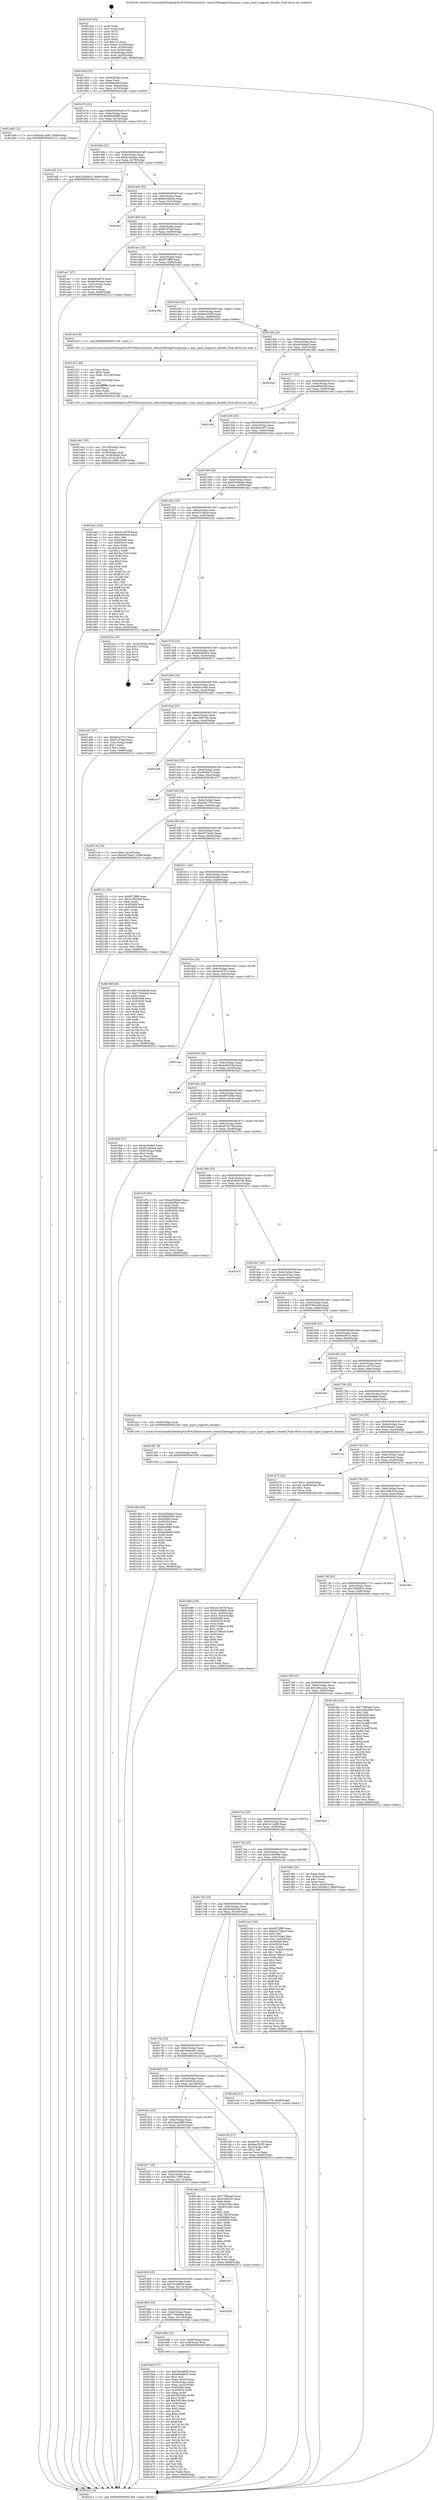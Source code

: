 digraph "0x401430" {
  label = "0x401430 (/mnt/c/Users/mathe/Desktop/tcc/POCII/binaries/extr_radare2libreggrlccmpcmpc.c_mpc_input_suppress_disable_Final-ollvm.out::main(0))"
  labelloc = "t"
  node[shape=record]

  Entry [label="",width=0.3,height=0.3,shape=circle,fillcolor=black,style=filled]
  "0x40145d" [label="{
     0x40145d [23]\l
     | [instrs]\l
     &nbsp;&nbsp;0x40145d \<+3\>: mov -0x68(%rbp),%eax\l
     &nbsp;&nbsp;0x401460 \<+2\>: mov %eax,%ecx\l
     &nbsp;&nbsp;0x401462 \<+6\>: sub $0x80bafa83,%ecx\l
     &nbsp;&nbsp;0x401468 \<+3\>: mov %eax,-0x6c(%rbp)\l
     &nbsp;&nbsp;0x40146b \<+3\>: mov %ecx,-0x70(%rbp)\l
     &nbsp;&nbsp;0x40146e \<+6\>: je 0000000000401a85 \<main+0x655\>\l
  }"]
  "0x401a85" [label="{
     0x401a85 [12]\l
     | [instrs]\l
     &nbsp;&nbsp;0x401a85 \<+7\>: movl $0xbdb1a0f0,-0x68(%rbp)\l
     &nbsp;&nbsp;0x401a8c \<+5\>: jmp 0000000000402312 \<main+0xee2\>\l
  }"]
  "0x401474" [label="{
     0x401474 [22]\l
     | [instrs]\l
     &nbsp;&nbsp;0x401474 \<+5\>: jmp 0000000000401479 \<main+0x49\>\l
     &nbsp;&nbsp;0x401479 \<+3\>: mov -0x6c(%rbp),%eax\l
     &nbsp;&nbsp;0x40147c \<+5\>: sub $0x80c508fd,%eax\l
     &nbsp;&nbsp;0x401481 \<+3\>: mov %eax,-0x74(%rbp)\l
     &nbsp;&nbsp;0x401484 \<+6\>: je 0000000000401bf2 \<main+0x7c2\>\l
  }"]
  Exit [label="",width=0.3,height=0.3,shape=circle,fillcolor=black,style=filled,peripheries=2]
  "0x401bf2" [label="{
     0x401bf2 [12]\l
     | [instrs]\l
     &nbsp;&nbsp;0x401bf2 \<+7\>: movl $0x1285d9c2,-0x68(%rbp)\l
     &nbsp;&nbsp;0x401bf9 \<+5\>: jmp 0000000000402312 \<main+0xee2\>\l
  }"]
  "0x40148a" [label="{
     0x40148a [22]\l
     | [instrs]\l
     &nbsp;&nbsp;0x40148a \<+5\>: jmp 000000000040148f \<main+0x5f\>\l
     &nbsp;&nbsp;0x40148f \<+3\>: mov -0x6c(%rbp),%eax\l
     &nbsp;&nbsp;0x401492 \<+5\>: sub $0x8219e5aa,%eax\l
     &nbsp;&nbsp;0x401497 \<+3\>: mov %eax,-0x78(%rbp)\l
     &nbsp;&nbsp;0x40149a \<+6\>: je 00000000004018c0 \<main+0x490\>\l
  }"]
  "0x401de0" [label="{
     0x401de0 [93]\l
     | [instrs]\l
     &nbsp;&nbsp;0x401de0 \<+5\>: mov $0xa45bfea0,%eax\l
     &nbsp;&nbsp;0x401de5 \<+5\>: mov $0x36bfcd63,%ecx\l
     &nbsp;&nbsp;0x401dea \<+7\>: mov 0x405068,%edx\l
     &nbsp;&nbsp;0x401df1 \<+7\>: mov 0x405054,%esi\l
     &nbsp;&nbsp;0x401df8 \<+3\>: mov %edx,%r8d\l
     &nbsp;&nbsp;0x401dfb \<+7\>: add $0xbfc4fe6f,%r8d\l
     &nbsp;&nbsp;0x401e02 \<+4\>: sub $0x1,%r8d\l
     &nbsp;&nbsp;0x401e06 \<+7\>: sub $0xbfc4fe6f,%r8d\l
     &nbsp;&nbsp;0x401e0d \<+4\>: imul %r8d,%edx\l
     &nbsp;&nbsp;0x401e11 \<+3\>: and $0x1,%edx\l
     &nbsp;&nbsp;0x401e14 \<+3\>: cmp $0x0,%edx\l
     &nbsp;&nbsp;0x401e17 \<+4\>: sete %r9b\l
     &nbsp;&nbsp;0x401e1b \<+3\>: cmp $0xa,%esi\l
     &nbsp;&nbsp;0x401e1e \<+4\>: setl %r10b\l
     &nbsp;&nbsp;0x401e22 \<+3\>: mov %r9b,%r11b\l
     &nbsp;&nbsp;0x401e25 \<+3\>: and %r10b,%r11b\l
     &nbsp;&nbsp;0x401e28 \<+3\>: xor %r10b,%r9b\l
     &nbsp;&nbsp;0x401e2b \<+3\>: or %r9b,%r11b\l
     &nbsp;&nbsp;0x401e2e \<+4\>: test $0x1,%r11b\l
     &nbsp;&nbsp;0x401e32 \<+3\>: cmovne %ecx,%eax\l
     &nbsp;&nbsp;0x401e35 \<+3\>: mov %eax,-0x68(%rbp)\l
     &nbsp;&nbsp;0x401e38 \<+5\>: jmp 0000000000402312 \<main+0xee2\>\l
  }"]
  "0x4018c0" [label="{
     0x4018c0\l
  }", style=dashed]
  "0x4014a0" [label="{
     0x4014a0 [22]\l
     | [instrs]\l
     &nbsp;&nbsp;0x4014a0 \<+5\>: jmp 00000000004014a5 \<main+0x75\>\l
     &nbsp;&nbsp;0x4014a5 \<+3\>: mov -0x6c(%rbp),%eax\l
     &nbsp;&nbsp;0x4014a8 \<+5\>: sub $0x84348e2b,%eax\l
     &nbsp;&nbsp;0x4014ad \<+3\>: mov %eax,-0x7c(%rbp)\l
     &nbsp;&nbsp;0x4014b0 \<+6\>: je 0000000000401fe1 \<main+0xbb1\>\l
  }"]
  "0x401dd7" [label="{
     0x401dd7 [9]\l
     | [instrs]\l
     &nbsp;&nbsp;0x401dd7 \<+4\>: mov -0x50(%rbp),%rdi\l
     &nbsp;&nbsp;0x401ddb \<+5\>: call 0000000000401030 \<free@plt\>\l
     | [calls]\l
     &nbsp;&nbsp;0x401030 \{1\} (unknown)\l
  }"]
  "0x401fe1" [label="{
     0x401fe1\l
  }", style=dashed]
  "0x4014b6" [label="{
     0x4014b6 [22]\l
     | [instrs]\l
     &nbsp;&nbsp;0x4014b6 \<+5\>: jmp 00000000004014bb \<main+0x8b\>\l
     &nbsp;&nbsp;0x4014bb \<+3\>: mov -0x6c(%rbp),%eax\l
     &nbsp;&nbsp;0x4014be \<+5\>: sub $0x87cf74af,%eax\l
     &nbsp;&nbsp;0x4014c3 \<+3\>: mov %eax,-0x80(%rbp)\l
     &nbsp;&nbsp;0x4014c6 \<+6\>: je 0000000000401ac7 \<main+0x697\>\l
  }"]
  "0x401d41" [label="{
     0x401d41 [33]\l
     | [instrs]\l
     &nbsp;&nbsp;0x401d41 \<+6\>: mov -0x124(%rbp),%ecx\l
     &nbsp;&nbsp;0x401d47 \<+3\>: imul %eax,%ecx\l
     &nbsp;&nbsp;0x401d4a \<+4\>: mov -0x50(%rbp),%rdi\l
     &nbsp;&nbsp;0x401d4e \<+4\>: movslq -0x54(%rbp),%r8\l
     &nbsp;&nbsp;0x401d52 \<+4\>: mov %ecx,(%rdi,%r8,4)\l
     &nbsp;&nbsp;0x401d56 \<+7\>: movl $0x1d11e6f8,-0x68(%rbp)\l
     &nbsp;&nbsp;0x401d5d \<+5\>: jmp 0000000000402312 \<main+0xee2\>\l
  }"]
  "0x401ac7" [label="{
     0x401ac7 [27]\l
     | [instrs]\l
     &nbsp;&nbsp;0x401ac7 \<+5\>: mov $0xfe8cd674,%eax\l
     &nbsp;&nbsp;0x401acc \<+5\>: mov $0xb03944aa,%ecx\l
     &nbsp;&nbsp;0x401ad1 \<+3\>: mov -0x2c(%rbp),%edx\l
     &nbsp;&nbsp;0x401ad4 \<+3\>: cmp $0x0,%edx\l
     &nbsp;&nbsp;0x401ad7 \<+3\>: cmove %ecx,%eax\l
     &nbsp;&nbsp;0x401ada \<+3\>: mov %eax,-0x68(%rbp)\l
     &nbsp;&nbsp;0x401add \<+5\>: jmp 0000000000402312 \<main+0xee2\>\l
  }"]
  "0x4014cc" [label="{
     0x4014cc [25]\l
     | [instrs]\l
     &nbsp;&nbsp;0x4014cc \<+5\>: jmp 00000000004014d1 \<main+0xa1\>\l
     &nbsp;&nbsp;0x4014d1 \<+3\>: mov -0x6c(%rbp),%eax\l
     &nbsp;&nbsp;0x4014d4 \<+5\>: sub $0x8f72fff6,%eax\l
     &nbsp;&nbsp;0x4014d9 \<+6\>: mov %eax,-0x84(%rbp)\l
     &nbsp;&nbsp;0x4014df \<+6\>: je 000000000040230b \<main+0xedb\>\l
  }"]
  "0x401d15" [label="{
     0x401d15 [44]\l
     | [instrs]\l
     &nbsp;&nbsp;0x401d15 \<+2\>: xor %ecx,%ecx\l
     &nbsp;&nbsp;0x401d17 \<+5\>: mov $0x2,%edx\l
     &nbsp;&nbsp;0x401d1c \<+6\>: mov %edx,-0x120(%rbp)\l
     &nbsp;&nbsp;0x401d22 \<+1\>: cltd\l
     &nbsp;&nbsp;0x401d23 \<+6\>: mov -0x120(%rbp),%esi\l
     &nbsp;&nbsp;0x401d29 \<+2\>: idiv %esi\l
     &nbsp;&nbsp;0x401d2b \<+6\>: imul $0xfffffffe,%edx,%edx\l
     &nbsp;&nbsp;0x401d31 \<+3\>: sub $0x1,%ecx\l
     &nbsp;&nbsp;0x401d34 \<+2\>: sub %ecx,%edx\l
     &nbsp;&nbsp;0x401d36 \<+6\>: mov %edx,-0x124(%rbp)\l
     &nbsp;&nbsp;0x401d3c \<+5\>: call 0000000000401160 \<next_i\>\l
     | [calls]\l
     &nbsp;&nbsp;0x401160 \{1\} (/mnt/c/Users/mathe/Desktop/tcc/POCII/binaries/extr_radare2libreggrlccmpcmpc.c_mpc_input_suppress_disable_Final-ollvm.out::next_i)\l
  }"]
  "0x40230b" [label="{
     0x40230b\l
  }", style=dashed]
  "0x4014e5" [label="{
     0x4014e5 [25]\l
     | [instrs]\l
     &nbsp;&nbsp;0x4014e5 \<+5\>: jmp 00000000004014ea \<main+0xba\>\l
     &nbsp;&nbsp;0x4014ea \<+3\>: mov -0x6c(%rbp),%eax\l
     &nbsp;&nbsp;0x4014ed \<+5\>: sub $0x9ee355f5,%eax\l
     &nbsp;&nbsp;0x4014f2 \<+6\>: mov %eax,-0x88(%rbp)\l
     &nbsp;&nbsp;0x4014f8 \<+6\>: je 0000000000401d10 \<main+0x8e0\>\l
  }"]
  "0x401b89" [label="{
     0x401b89 [105]\l
     | [instrs]\l
     &nbsp;&nbsp;0x401b89 \<+5\>: mov $0x2e14678,%ecx\l
     &nbsp;&nbsp;0x401b8e \<+5\>: mov $0x80c508fd,%edx\l
     &nbsp;&nbsp;0x401b93 \<+4\>: mov %rax,-0x50(%rbp)\l
     &nbsp;&nbsp;0x401b97 \<+7\>: movl $0x0,-0x54(%rbp)\l
     &nbsp;&nbsp;0x401b9e \<+7\>: mov 0x405068,%esi\l
     &nbsp;&nbsp;0x401ba5 \<+8\>: mov 0x405054,%r8d\l
     &nbsp;&nbsp;0x401bad \<+3\>: mov %esi,%r9d\l
     &nbsp;&nbsp;0x401bb0 \<+7\>: add $0x2719fecb,%r9d\l
     &nbsp;&nbsp;0x401bb7 \<+4\>: sub $0x1,%r9d\l
     &nbsp;&nbsp;0x401bbb \<+7\>: sub $0x2719fecb,%r9d\l
     &nbsp;&nbsp;0x401bc2 \<+4\>: imul %r9d,%esi\l
     &nbsp;&nbsp;0x401bc6 \<+3\>: and $0x1,%esi\l
     &nbsp;&nbsp;0x401bc9 \<+3\>: cmp $0x0,%esi\l
     &nbsp;&nbsp;0x401bcc \<+4\>: sete %r10b\l
     &nbsp;&nbsp;0x401bd0 \<+4\>: cmp $0xa,%r8d\l
     &nbsp;&nbsp;0x401bd4 \<+4\>: setl %r11b\l
     &nbsp;&nbsp;0x401bd8 \<+3\>: mov %r10b,%bl\l
     &nbsp;&nbsp;0x401bdb \<+3\>: and %r11b,%bl\l
     &nbsp;&nbsp;0x401bde \<+3\>: xor %r11b,%r10b\l
     &nbsp;&nbsp;0x401be1 \<+3\>: or %r10b,%bl\l
     &nbsp;&nbsp;0x401be4 \<+3\>: test $0x1,%bl\l
     &nbsp;&nbsp;0x401be7 \<+3\>: cmovne %edx,%ecx\l
     &nbsp;&nbsp;0x401bea \<+3\>: mov %ecx,-0x68(%rbp)\l
     &nbsp;&nbsp;0x401bed \<+5\>: jmp 0000000000402312 \<main+0xee2\>\l
  }"]
  "0x401d10" [label="{
     0x401d10 [5]\l
     | [instrs]\l
     &nbsp;&nbsp;0x401d10 \<+5\>: call 0000000000401160 \<next_i\>\l
     | [calls]\l
     &nbsp;&nbsp;0x401160 \{1\} (/mnt/c/Users/mathe/Desktop/tcc/POCII/binaries/extr_radare2libreggrlccmpcmpc.c_mpc_input_suppress_disable_Final-ollvm.out::next_i)\l
  }"]
  "0x4014fe" [label="{
     0x4014fe [25]\l
     | [instrs]\l
     &nbsp;&nbsp;0x4014fe \<+5\>: jmp 0000000000401503 \<main+0xd3\>\l
     &nbsp;&nbsp;0x401503 \<+3\>: mov -0x6c(%rbp),%eax\l
     &nbsp;&nbsp;0x401506 \<+5\>: sub $0xa45bfea0,%eax\l
     &nbsp;&nbsp;0x40150b \<+6\>: mov %eax,-0x8c(%rbp)\l
     &nbsp;&nbsp;0x401511 \<+6\>: je 00000000004022bb \<main+0xe8b\>\l
  }"]
  "0x4019e8" [label="{
     0x4019e8 [157]\l
     | [instrs]\l
     &nbsp;&nbsp;0x4019e8 \<+5\>: mov $0x76c49838,%ecx\l
     &nbsp;&nbsp;0x4019ed \<+5\>: mov $0x80bafa83,%edx\l
     &nbsp;&nbsp;0x4019f2 \<+3\>: mov $0x1,%sil\l
     &nbsp;&nbsp;0x4019f5 \<+3\>: mov %eax,-0x44(%rbp)\l
     &nbsp;&nbsp;0x4019f8 \<+3\>: mov -0x44(%rbp),%eax\l
     &nbsp;&nbsp;0x4019fb \<+3\>: mov %eax,-0x2c(%rbp)\l
     &nbsp;&nbsp;0x4019fe \<+7\>: mov 0x405068,%eax\l
     &nbsp;&nbsp;0x401a05 \<+8\>: mov 0x405054,%r8d\l
     &nbsp;&nbsp;0x401a0d \<+3\>: mov %eax,%r9d\l
     &nbsp;&nbsp;0x401a10 \<+7\>: sub $0x55f23fea,%r9d\l
     &nbsp;&nbsp;0x401a17 \<+4\>: sub $0x1,%r9d\l
     &nbsp;&nbsp;0x401a1b \<+7\>: add $0x55f23fea,%r9d\l
     &nbsp;&nbsp;0x401a22 \<+4\>: imul %r9d,%eax\l
     &nbsp;&nbsp;0x401a26 \<+3\>: and $0x1,%eax\l
     &nbsp;&nbsp;0x401a29 \<+3\>: cmp $0x0,%eax\l
     &nbsp;&nbsp;0x401a2c \<+4\>: sete %r10b\l
     &nbsp;&nbsp;0x401a30 \<+4\>: cmp $0xa,%r8d\l
     &nbsp;&nbsp;0x401a34 \<+4\>: setl %r11b\l
     &nbsp;&nbsp;0x401a38 \<+3\>: mov %r10b,%bl\l
     &nbsp;&nbsp;0x401a3b \<+3\>: xor $0xff,%bl\l
     &nbsp;&nbsp;0x401a3e \<+3\>: mov %r11b,%r14b\l
     &nbsp;&nbsp;0x401a41 \<+4\>: xor $0xff,%r14b\l
     &nbsp;&nbsp;0x401a45 \<+4\>: xor $0x1,%sil\l
     &nbsp;&nbsp;0x401a49 \<+3\>: mov %bl,%r15b\l
     &nbsp;&nbsp;0x401a4c \<+4\>: and $0xff,%r15b\l
     &nbsp;&nbsp;0x401a50 \<+3\>: and %sil,%r10b\l
     &nbsp;&nbsp;0x401a53 \<+3\>: mov %r14b,%r12b\l
     &nbsp;&nbsp;0x401a56 \<+4\>: and $0xff,%r12b\l
     &nbsp;&nbsp;0x401a5a \<+3\>: and %sil,%r11b\l
     &nbsp;&nbsp;0x401a5d \<+3\>: or %r10b,%r15b\l
     &nbsp;&nbsp;0x401a60 \<+3\>: or %r11b,%r12b\l
     &nbsp;&nbsp;0x401a63 \<+3\>: xor %r12b,%r15b\l
     &nbsp;&nbsp;0x401a66 \<+3\>: or %r14b,%bl\l
     &nbsp;&nbsp;0x401a69 \<+3\>: xor $0xff,%bl\l
     &nbsp;&nbsp;0x401a6c \<+4\>: or $0x1,%sil\l
     &nbsp;&nbsp;0x401a70 \<+3\>: and %sil,%bl\l
     &nbsp;&nbsp;0x401a73 \<+3\>: or %bl,%r15b\l
     &nbsp;&nbsp;0x401a76 \<+4\>: test $0x1,%r15b\l
     &nbsp;&nbsp;0x401a7a \<+3\>: cmovne %edx,%ecx\l
     &nbsp;&nbsp;0x401a7d \<+3\>: mov %ecx,-0x68(%rbp)\l
     &nbsp;&nbsp;0x401a80 \<+5\>: jmp 0000000000402312 \<main+0xee2\>\l
  }"]
  "0x4022bb" [label="{
     0x4022bb\l
  }", style=dashed]
  "0x401517" [label="{
     0x401517 [25]\l
     | [instrs]\l
     &nbsp;&nbsp;0x401517 \<+5\>: jmp 000000000040151c \<main+0xec\>\l
     &nbsp;&nbsp;0x40151c \<+3\>: mov -0x6c(%rbp),%eax\l
     &nbsp;&nbsp;0x40151f \<+5\>: sub $0xa66d026f,%eax\l
     &nbsp;&nbsp;0x401524 \<+6\>: mov %eax,-0x90(%rbp)\l
     &nbsp;&nbsp;0x40152a \<+6\>: je 0000000000401e92 \<main+0xa62\>\l
  }"]
  "0x401882" [label="{
     0x401882\l
  }", style=dashed]
  "0x401e92" [label="{
     0x401e92\l
  }", style=dashed]
  "0x401530" [label="{
     0x401530 [25]\l
     | [instrs]\l
     &nbsp;&nbsp;0x401530 \<+5\>: jmp 0000000000401535 \<main+0x105\>\l
     &nbsp;&nbsp;0x401535 \<+3\>: mov -0x6c(%rbp),%eax\l
     &nbsp;&nbsp;0x401538 \<+5\>: sub $0xae9cc937,%eax\l
     &nbsp;&nbsp;0x40153d \<+6\>: mov %eax,-0x94(%rbp)\l
     &nbsp;&nbsp;0x401543 \<+6\>: je 000000000040224d \<main+0xe1d\>\l
  }"]
  "0x4019db" [label="{
     0x4019db [13]\l
     | [instrs]\l
     &nbsp;&nbsp;0x4019db \<+4\>: mov -0x40(%rbp),%rax\l
     &nbsp;&nbsp;0x4019df \<+4\>: mov 0x8(%rax),%rdi\l
     &nbsp;&nbsp;0x4019e3 \<+5\>: call 0000000000401060 \<atoi@plt\>\l
     | [calls]\l
     &nbsp;&nbsp;0x401060 \{1\} (unknown)\l
  }"]
  "0x40224d" [label="{
     0x40224d\l
  }", style=dashed]
  "0x401549" [label="{
     0x401549 [25]\l
     | [instrs]\l
     &nbsp;&nbsp;0x401549 \<+5\>: jmp 000000000040154e \<main+0x11e\>\l
     &nbsp;&nbsp;0x40154e \<+3\>: mov -0x6c(%rbp),%eax\l
     &nbsp;&nbsp;0x401551 \<+5\>: sub $0xb03944aa,%eax\l
     &nbsp;&nbsp;0x401556 \<+6\>: mov %eax,-0x98(%rbp)\l
     &nbsp;&nbsp;0x40155c \<+6\>: je 0000000000401ae2 \<main+0x6b2\>\l
  }"]
  "0x401869" [label="{
     0x401869 [25]\l
     | [instrs]\l
     &nbsp;&nbsp;0x401869 \<+5\>: jmp 000000000040186e \<main+0x43e\>\l
     &nbsp;&nbsp;0x40186e \<+3\>: mov -0x6c(%rbp),%eax\l
     &nbsp;&nbsp;0x401871 \<+5\>: sub $0x774b44eb,%eax\l
     &nbsp;&nbsp;0x401876 \<+6\>: mov %eax,-0x118(%rbp)\l
     &nbsp;&nbsp;0x40187c \<+6\>: je 00000000004019db \<main+0x5ab\>\l
  }"]
  "0x401ae2" [label="{
     0x401ae2 [144]\l
     | [instrs]\l
     &nbsp;&nbsp;0x401ae2 \<+5\>: mov $0x2e14678,%eax\l
     &nbsp;&nbsp;0x401ae7 \<+5\>: mov $0xa00c044,%ecx\l
     &nbsp;&nbsp;0x401aec \<+2\>: mov $0x1,%dl\l
     &nbsp;&nbsp;0x401aee \<+7\>: mov 0x405068,%esi\l
     &nbsp;&nbsp;0x401af5 \<+7\>: mov 0x405054,%edi\l
     &nbsp;&nbsp;0x401afc \<+3\>: mov %esi,%r8d\l
     &nbsp;&nbsp;0x401aff \<+7\>: sub $0x5ecc025,%r8d\l
     &nbsp;&nbsp;0x401b06 \<+4\>: sub $0x1,%r8d\l
     &nbsp;&nbsp;0x401b0a \<+7\>: add $0x5ecc025,%r8d\l
     &nbsp;&nbsp;0x401b11 \<+4\>: imul %r8d,%esi\l
     &nbsp;&nbsp;0x401b15 \<+3\>: and $0x1,%esi\l
     &nbsp;&nbsp;0x401b18 \<+3\>: cmp $0x0,%esi\l
     &nbsp;&nbsp;0x401b1b \<+4\>: sete %r9b\l
     &nbsp;&nbsp;0x401b1f \<+3\>: cmp $0xa,%edi\l
     &nbsp;&nbsp;0x401b22 \<+4\>: setl %r10b\l
     &nbsp;&nbsp;0x401b26 \<+3\>: mov %r9b,%r11b\l
     &nbsp;&nbsp;0x401b29 \<+4\>: xor $0xff,%r11b\l
     &nbsp;&nbsp;0x401b2d \<+3\>: mov %r10b,%bl\l
     &nbsp;&nbsp;0x401b30 \<+3\>: xor $0xff,%bl\l
     &nbsp;&nbsp;0x401b33 \<+3\>: xor $0x1,%dl\l
     &nbsp;&nbsp;0x401b36 \<+3\>: mov %r11b,%r14b\l
     &nbsp;&nbsp;0x401b39 \<+4\>: and $0xff,%r14b\l
     &nbsp;&nbsp;0x401b3d \<+3\>: and %dl,%r9b\l
     &nbsp;&nbsp;0x401b40 \<+3\>: mov %bl,%r15b\l
     &nbsp;&nbsp;0x401b43 \<+4\>: and $0xff,%r15b\l
     &nbsp;&nbsp;0x401b47 \<+3\>: and %dl,%r10b\l
     &nbsp;&nbsp;0x401b4a \<+3\>: or %r9b,%r14b\l
     &nbsp;&nbsp;0x401b4d \<+3\>: or %r10b,%r15b\l
     &nbsp;&nbsp;0x401b50 \<+3\>: xor %r15b,%r14b\l
     &nbsp;&nbsp;0x401b53 \<+3\>: or %bl,%r11b\l
     &nbsp;&nbsp;0x401b56 \<+4\>: xor $0xff,%r11b\l
     &nbsp;&nbsp;0x401b5a \<+3\>: or $0x1,%dl\l
     &nbsp;&nbsp;0x401b5d \<+3\>: and %dl,%r11b\l
     &nbsp;&nbsp;0x401b60 \<+3\>: or %r11b,%r14b\l
     &nbsp;&nbsp;0x401b63 \<+4\>: test $0x1,%r14b\l
     &nbsp;&nbsp;0x401b67 \<+3\>: cmovne %ecx,%eax\l
     &nbsp;&nbsp;0x401b6a \<+3\>: mov %eax,-0x68(%rbp)\l
     &nbsp;&nbsp;0x401b6d \<+5\>: jmp 0000000000402312 \<main+0xee2\>\l
  }"]
  "0x401562" [label="{
     0x401562 [25]\l
     | [instrs]\l
     &nbsp;&nbsp;0x401562 \<+5\>: jmp 0000000000401567 \<main+0x137\>\l
     &nbsp;&nbsp;0x401567 \<+3\>: mov -0x6c(%rbp),%eax\l
     &nbsp;&nbsp;0x40156a \<+5\>: sub $0xb33746a4,%eax\l
     &nbsp;&nbsp;0x40156f \<+6\>: mov %eax,-0x9c(%rbp)\l
     &nbsp;&nbsp;0x401575 \<+6\>: je 000000000040223a \<main+0xe0a\>\l
  }"]
  "0x402265" [label="{
     0x402265\l
  }", style=dashed]
  "0x40223a" [label="{
     0x40223a [19]\l
     | [instrs]\l
     &nbsp;&nbsp;0x40223a \<+3\>: mov -0x24(%rbp),%eax\l
     &nbsp;&nbsp;0x40223d \<+7\>: add $0x110,%rsp\l
     &nbsp;&nbsp;0x402244 \<+1\>: pop %rbx\l
     &nbsp;&nbsp;0x402245 \<+2\>: pop %r12\l
     &nbsp;&nbsp;0x402247 \<+2\>: pop %r14\l
     &nbsp;&nbsp;0x402249 \<+2\>: pop %r15\l
     &nbsp;&nbsp;0x40224b \<+1\>: pop %rbp\l
     &nbsp;&nbsp;0x40224c \<+1\>: ret\l
  }"]
  "0x40157b" [label="{
     0x40157b [25]\l
     | [instrs]\l
     &nbsp;&nbsp;0x40157b \<+5\>: jmp 0000000000401580 \<main+0x150\>\l
     &nbsp;&nbsp;0x401580 \<+3\>: mov -0x6c(%rbp),%eax\l
     &nbsp;&nbsp;0x401583 \<+5\>: sub $0xbd595d25,%eax\l
     &nbsp;&nbsp;0x401588 \<+6\>: mov %eax,-0xa0(%rbp)\l
     &nbsp;&nbsp;0x40158e \<+6\>: je 0000000000402017 \<main+0xbe7\>\l
  }"]
  "0x401850" [label="{
     0x401850 [25]\l
     | [instrs]\l
     &nbsp;&nbsp;0x401850 \<+5\>: jmp 0000000000401855 \<main+0x425\>\l
     &nbsp;&nbsp;0x401855 \<+3\>: mov -0x6c(%rbp),%eax\l
     &nbsp;&nbsp;0x401858 \<+5\>: sub $0x76c49838,%eax\l
     &nbsp;&nbsp;0x40185d \<+6\>: mov %eax,-0x114(%rbp)\l
     &nbsp;&nbsp;0x401863 \<+6\>: je 0000000000402265 \<main+0xe35\>\l
  }"]
  "0x402017" [label="{
     0x402017\l
  }", style=dashed]
  "0x401594" [label="{
     0x401594 [25]\l
     | [instrs]\l
     &nbsp;&nbsp;0x401594 \<+5\>: jmp 0000000000401599 \<main+0x169\>\l
     &nbsp;&nbsp;0x401599 \<+3\>: mov -0x6c(%rbp),%eax\l
     &nbsp;&nbsp;0x40159c \<+5\>: sub $0xbdb1a0f0,%eax\l
     &nbsp;&nbsp;0x4015a1 \<+6\>: mov %eax,-0xa4(%rbp)\l
     &nbsp;&nbsp;0x4015a7 \<+6\>: je 0000000000401a91 \<main+0x661\>\l
  }"]
  "0x401f7c" [label="{
     0x401f7c\l
  }", style=dashed]
  "0x401a91" [label="{
     0x401a91 [27]\l
     | [instrs]\l
     &nbsp;&nbsp;0x401a91 \<+5\>: mov $0xde5e707c,%eax\l
     &nbsp;&nbsp;0x401a96 \<+5\>: mov $0x87cf74af,%ecx\l
     &nbsp;&nbsp;0x401a9b \<+3\>: mov -0x2c(%rbp),%edx\l
     &nbsp;&nbsp;0x401a9e \<+3\>: cmp $0x1,%edx\l
     &nbsp;&nbsp;0x401aa1 \<+3\>: cmovl %ecx,%eax\l
     &nbsp;&nbsp;0x401aa4 \<+3\>: mov %eax,-0x68(%rbp)\l
     &nbsp;&nbsp;0x401aa7 \<+5\>: jmp 0000000000402312 \<main+0xee2\>\l
  }"]
  "0x4015ad" [label="{
     0x4015ad [25]\l
     | [instrs]\l
     &nbsp;&nbsp;0x4015ad \<+5\>: jmp 00000000004015b2 \<main+0x182\>\l
     &nbsp;&nbsp;0x4015b2 \<+3\>: mov -0x6c(%rbp),%eax\l
     &nbsp;&nbsp;0x4015b5 \<+5\>: sub $0xc16807bb,%eax\l
     &nbsp;&nbsp;0x4015ba \<+6\>: mov %eax,-0xa8(%rbp)\l
     &nbsp;&nbsp;0x4015c0 \<+6\>: je 00000000004022d9 \<main+0xea9\>\l
  }"]
  "0x401837" [label="{
     0x401837 [25]\l
     | [instrs]\l
     &nbsp;&nbsp;0x401837 \<+5\>: jmp 000000000040183c \<main+0x40c\>\l
     &nbsp;&nbsp;0x40183c \<+3\>: mov -0x6c(%rbp),%eax\l
     &nbsp;&nbsp;0x40183f \<+5\>: sub $0x5f517f99,%eax\l
     &nbsp;&nbsp;0x401844 \<+6\>: mov %eax,-0x110(%rbp)\l
     &nbsp;&nbsp;0x40184a \<+6\>: je 0000000000401f7c \<main+0xb4c\>\l
  }"]
  "0x4022d9" [label="{
     0x4022d9\l
  }", style=dashed]
  "0x4015c6" [label="{
     0x4015c6 [25]\l
     | [instrs]\l
     &nbsp;&nbsp;0x4015c6 \<+5\>: jmp 00000000004015cb \<main+0x19b\>\l
     &nbsp;&nbsp;0x4015cb \<+3\>: mov -0x6c(%rbp),%eax\l
     &nbsp;&nbsp;0x4015ce \<+5\>: sub $0xc605fa75,%eax\l
     &nbsp;&nbsp;0x4015d3 \<+6\>: mov %eax,-0xac(%rbp)\l
     &nbsp;&nbsp;0x4015d9 \<+6\>: je 0000000000401e77 \<main+0xa47\>\l
  }"]
  "0x401c8e" [label="{
     0x401c8e [103]\l
     | [instrs]\l
     &nbsp;&nbsp;0x401c8e \<+5\>: mov $0x77f844ab,%eax\l
     &nbsp;&nbsp;0x401c93 \<+5\>: mov $0x52fef23e,%ecx\l
     &nbsp;&nbsp;0x401c98 \<+2\>: xor %edx,%edx\l
     &nbsp;&nbsp;0x401c9a \<+3\>: mov -0x54(%rbp),%esi\l
     &nbsp;&nbsp;0x401c9d \<+3\>: cmp -0x48(%rbp),%esi\l
     &nbsp;&nbsp;0x401ca0 \<+4\>: setl %dil\l
     &nbsp;&nbsp;0x401ca4 \<+4\>: and $0x1,%dil\l
     &nbsp;&nbsp;0x401ca8 \<+4\>: mov %dil,-0x25(%rbp)\l
     &nbsp;&nbsp;0x401cac \<+7\>: mov 0x405068,%esi\l
     &nbsp;&nbsp;0x401cb3 \<+8\>: mov 0x405054,%r8d\l
     &nbsp;&nbsp;0x401cbb \<+3\>: sub $0x1,%edx\l
     &nbsp;&nbsp;0x401cbe \<+3\>: mov %esi,%r9d\l
     &nbsp;&nbsp;0x401cc1 \<+3\>: add %edx,%r9d\l
     &nbsp;&nbsp;0x401cc4 \<+4\>: imul %r9d,%esi\l
     &nbsp;&nbsp;0x401cc8 \<+3\>: and $0x1,%esi\l
     &nbsp;&nbsp;0x401ccb \<+3\>: cmp $0x0,%esi\l
     &nbsp;&nbsp;0x401cce \<+4\>: sete %dil\l
     &nbsp;&nbsp;0x401cd2 \<+4\>: cmp $0xa,%r8d\l
     &nbsp;&nbsp;0x401cd6 \<+4\>: setl %r10b\l
     &nbsp;&nbsp;0x401cda \<+3\>: mov %dil,%r11b\l
     &nbsp;&nbsp;0x401cdd \<+3\>: and %r10b,%r11b\l
     &nbsp;&nbsp;0x401ce0 \<+3\>: xor %r10b,%dil\l
     &nbsp;&nbsp;0x401ce3 \<+3\>: or %dil,%r11b\l
     &nbsp;&nbsp;0x401ce6 \<+4\>: test $0x1,%r11b\l
     &nbsp;&nbsp;0x401cea \<+3\>: cmovne %ecx,%eax\l
     &nbsp;&nbsp;0x401ced \<+3\>: mov %eax,-0x68(%rbp)\l
     &nbsp;&nbsp;0x401cf0 \<+5\>: jmp 0000000000402312 \<main+0xee2\>\l
  }"]
  "0x401e77" [label="{
     0x401e77\l
  }", style=dashed]
  "0x4015df" [label="{
     0x4015df [25]\l
     | [instrs]\l
     &nbsp;&nbsp;0x4015df \<+5\>: jmp 00000000004015e4 \<main+0x1b4\>\l
     &nbsp;&nbsp;0x4015e4 \<+3\>: mov -0x6c(%rbp),%eax\l
     &nbsp;&nbsp;0x4015e7 \<+5\>: sub $0xd34c7376,%eax\l
     &nbsp;&nbsp;0x4015ec \<+6\>: mov %eax,-0xb0(%rbp)\l
     &nbsp;&nbsp;0x4015f2 \<+6\>: je 000000000040213e \<main+0xd0e\>\l
  }"]
  "0x40181e" [label="{
     0x40181e [25]\l
     | [instrs]\l
     &nbsp;&nbsp;0x40181e \<+5\>: jmp 0000000000401823 \<main+0x3f3\>\l
     &nbsp;&nbsp;0x401823 \<+3\>: mov -0x6c(%rbp),%eax\l
     &nbsp;&nbsp;0x401826 \<+5\>: sub $0x5aba3089,%eax\l
     &nbsp;&nbsp;0x40182b \<+6\>: mov %eax,-0x10c(%rbp)\l
     &nbsp;&nbsp;0x401831 \<+6\>: je 0000000000401c8e \<main+0x85e\>\l
  }"]
  "0x40213e" [label="{
     0x40213e [19]\l
     | [instrs]\l
     &nbsp;&nbsp;0x40213e \<+7\>: movl $0x0,-0x34(%rbp)\l
     &nbsp;&nbsp;0x402145 \<+7\>: movl $0xd5c7bad1,-0x68(%rbp)\l
     &nbsp;&nbsp;0x40214c \<+5\>: jmp 0000000000402312 \<main+0xee2\>\l
  }"]
  "0x4015f8" [label="{
     0x4015f8 [25]\l
     | [instrs]\l
     &nbsp;&nbsp;0x4015f8 \<+5\>: jmp 00000000004015fd \<main+0x1cd\>\l
     &nbsp;&nbsp;0x4015fd \<+3\>: mov -0x6c(%rbp),%eax\l
     &nbsp;&nbsp;0x401600 \<+5\>: sub $0xd5c7bad1,%eax\l
     &nbsp;&nbsp;0x401605 \<+6\>: mov %eax,-0xb4(%rbp)\l
     &nbsp;&nbsp;0x40160b \<+6\>: je 0000000000402151 \<main+0xd21\>\l
  }"]
  "0x401cf5" [label="{
     0x401cf5 [27]\l
     | [instrs]\l
     &nbsp;&nbsp;0x401cf5 \<+5\>: mov $0xe07bc79d,%eax\l
     &nbsp;&nbsp;0x401cfa \<+5\>: mov $0x9ee355f5,%ecx\l
     &nbsp;&nbsp;0x401cff \<+3\>: mov -0x25(%rbp),%dl\l
     &nbsp;&nbsp;0x401d02 \<+3\>: test $0x1,%dl\l
     &nbsp;&nbsp;0x401d05 \<+3\>: cmovne %ecx,%eax\l
     &nbsp;&nbsp;0x401d08 \<+3\>: mov %eax,-0x68(%rbp)\l
     &nbsp;&nbsp;0x401d0b \<+5\>: jmp 0000000000402312 \<main+0xee2\>\l
  }"]
  "0x402151" [label="{
     0x402151 [83]\l
     | [instrs]\l
     &nbsp;&nbsp;0x402151 \<+5\>: mov $0x8f72fff6,%eax\l
     &nbsp;&nbsp;0x402156 \<+5\>: mov $0x2238436d,%ecx\l
     &nbsp;&nbsp;0x40215b \<+2\>: xor %edx,%edx\l
     &nbsp;&nbsp;0x40215d \<+7\>: mov 0x405068,%esi\l
     &nbsp;&nbsp;0x402164 \<+7\>: mov 0x405054,%edi\l
     &nbsp;&nbsp;0x40216b \<+3\>: sub $0x1,%edx\l
     &nbsp;&nbsp;0x40216e \<+3\>: mov %esi,%r8d\l
     &nbsp;&nbsp;0x402171 \<+3\>: add %edx,%r8d\l
     &nbsp;&nbsp;0x402174 \<+4\>: imul %r8d,%esi\l
     &nbsp;&nbsp;0x402178 \<+3\>: and $0x1,%esi\l
     &nbsp;&nbsp;0x40217b \<+3\>: cmp $0x0,%esi\l
     &nbsp;&nbsp;0x40217e \<+4\>: sete %r9b\l
     &nbsp;&nbsp;0x402182 \<+3\>: cmp $0xa,%edi\l
     &nbsp;&nbsp;0x402185 \<+4\>: setl %r10b\l
     &nbsp;&nbsp;0x402189 \<+3\>: mov %r9b,%r11b\l
     &nbsp;&nbsp;0x40218c \<+3\>: and %r10b,%r11b\l
     &nbsp;&nbsp;0x40218f \<+3\>: xor %r10b,%r9b\l
     &nbsp;&nbsp;0x402192 \<+3\>: or %r9b,%r11b\l
     &nbsp;&nbsp;0x402195 \<+4\>: test $0x1,%r11b\l
     &nbsp;&nbsp;0x402199 \<+3\>: cmovne %ecx,%eax\l
     &nbsp;&nbsp;0x40219c \<+3\>: mov %eax,-0x68(%rbp)\l
     &nbsp;&nbsp;0x40219f \<+5\>: jmp 0000000000402312 \<main+0xee2\>\l
  }"]
  "0x401611" [label="{
     0x401611 [25]\l
     | [instrs]\l
     &nbsp;&nbsp;0x401611 \<+5\>: jmp 0000000000401616 \<main+0x1e6\>\l
     &nbsp;&nbsp;0x401616 \<+3\>: mov -0x6c(%rbp),%eax\l
     &nbsp;&nbsp;0x401619 \<+5\>: sub $0xdc00afe4,%eax\l
     &nbsp;&nbsp;0x40161e \<+6\>: mov %eax,-0xb8(%rbp)\l
     &nbsp;&nbsp;0x401624 \<+6\>: je 0000000000401988 \<main+0x558\>\l
  }"]
  "0x401805" [label="{
     0x401805 [25]\l
     | [instrs]\l
     &nbsp;&nbsp;0x401805 \<+5\>: jmp 000000000040180a \<main+0x3da\>\l
     &nbsp;&nbsp;0x40180a \<+3\>: mov -0x6c(%rbp),%eax\l
     &nbsp;&nbsp;0x40180d \<+5\>: sub $0x52fef23e,%eax\l
     &nbsp;&nbsp;0x401812 \<+6\>: mov %eax,-0x108(%rbp)\l
     &nbsp;&nbsp;0x401818 \<+6\>: je 0000000000401cf5 \<main+0x8c5\>\l
  }"]
  "0x401988" [label="{
     0x401988 [83]\l
     | [instrs]\l
     &nbsp;&nbsp;0x401988 \<+5\>: mov $0x76c49838,%eax\l
     &nbsp;&nbsp;0x40198d \<+5\>: mov $0x774b44eb,%ecx\l
     &nbsp;&nbsp;0x401992 \<+2\>: xor %edx,%edx\l
     &nbsp;&nbsp;0x401994 \<+7\>: mov 0x405068,%esi\l
     &nbsp;&nbsp;0x40199b \<+7\>: mov 0x405054,%edi\l
     &nbsp;&nbsp;0x4019a2 \<+3\>: sub $0x1,%edx\l
     &nbsp;&nbsp;0x4019a5 \<+3\>: mov %esi,%r8d\l
     &nbsp;&nbsp;0x4019a8 \<+3\>: add %edx,%r8d\l
     &nbsp;&nbsp;0x4019ab \<+4\>: imul %r8d,%esi\l
     &nbsp;&nbsp;0x4019af \<+3\>: and $0x1,%esi\l
     &nbsp;&nbsp;0x4019b2 \<+3\>: cmp $0x0,%esi\l
     &nbsp;&nbsp;0x4019b5 \<+4\>: sete %r9b\l
     &nbsp;&nbsp;0x4019b9 \<+3\>: cmp $0xa,%edi\l
     &nbsp;&nbsp;0x4019bc \<+4\>: setl %r10b\l
     &nbsp;&nbsp;0x4019c0 \<+3\>: mov %r9b,%r11b\l
     &nbsp;&nbsp;0x4019c3 \<+3\>: and %r10b,%r11b\l
     &nbsp;&nbsp;0x4019c6 \<+3\>: xor %r10b,%r9b\l
     &nbsp;&nbsp;0x4019c9 \<+3\>: or %r9b,%r11b\l
     &nbsp;&nbsp;0x4019cc \<+4\>: test $0x1,%r11b\l
     &nbsp;&nbsp;0x4019d0 \<+3\>: cmovne %ecx,%eax\l
     &nbsp;&nbsp;0x4019d3 \<+3\>: mov %eax,-0x68(%rbp)\l
     &nbsp;&nbsp;0x4019d6 \<+5\>: jmp 0000000000402312 \<main+0xee2\>\l
  }"]
  "0x40162a" [label="{
     0x40162a [25]\l
     | [instrs]\l
     &nbsp;&nbsp;0x40162a \<+5\>: jmp 000000000040162f \<main+0x1ff\>\l
     &nbsp;&nbsp;0x40162f \<+3\>: mov -0x6c(%rbp),%eax\l
     &nbsp;&nbsp;0x401632 \<+5\>: sub $0xde5e707c,%eax\l
     &nbsp;&nbsp;0x401637 \<+6\>: mov %eax,-0xbc(%rbp)\l
     &nbsp;&nbsp;0x40163d \<+6\>: je 0000000000401aac \<main+0x67c\>\l
  }"]
  "0x401e3d" [label="{
     0x401e3d [12]\l
     | [instrs]\l
     &nbsp;&nbsp;0x401e3d \<+7\>: movl $0xd34c7376,-0x68(%rbp)\l
     &nbsp;&nbsp;0x401e44 \<+5\>: jmp 0000000000402312 \<main+0xee2\>\l
  }"]
  "0x401aac" [label="{
     0x401aac\l
  }", style=dashed]
  "0x401643" [label="{
     0x401643 [25]\l
     | [instrs]\l
     &nbsp;&nbsp;0x401643 \<+5\>: jmp 0000000000401648 \<main+0x218\>\l
     &nbsp;&nbsp;0x401648 \<+3\>: mov -0x6c(%rbp),%eax\l
     &nbsp;&nbsp;0x40164b \<+5\>: sub $0xde8321fd,%eax\l
     &nbsp;&nbsp;0x401650 \<+6\>: mov %eax,-0xc0(%rbp)\l
     &nbsp;&nbsp;0x401656 \<+6\>: je 00000000004020a7 \<main+0xc77\>\l
  }"]
  "0x4017ec" [label="{
     0x4017ec [25]\l
     | [instrs]\l
     &nbsp;&nbsp;0x4017ec \<+5\>: jmp 00000000004017f1 \<main+0x3c1\>\l
     &nbsp;&nbsp;0x4017f1 \<+3\>: mov -0x6c(%rbp),%eax\l
     &nbsp;&nbsp;0x4017f4 \<+5\>: sub $0x36bfcd63,%eax\l
     &nbsp;&nbsp;0x4017f9 \<+6\>: mov %eax,-0x104(%rbp)\l
     &nbsp;&nbsp;0x4017ff \<+6\>: je 0000000000401e3d \<main+0xa0d\>\l
  }"]
  "0x4020a7" [label="{
     0x4020a7\l
  }", style=dashed]
  "0x40165c" [label="{
     0x40165c [25]\l
     | [instrs]\l
     &nbsp;&nbsp;0x40165c \<+5\>: jmp 0000000000401661 \<main+0x231\>\l
     &nbsp;&nbsp;0x401661 \<+3\>: mov -0x6c(%rbp),%eax\l
     &nbsp;&nbsp;0x401664 \<+5\>: sub $0xdf97a56e,%eax\l
     &nbsp;&nbsp;0x401669 \<+6\>: mov %eax,-0xc4(%rbp)\l
     &nbsp;&nbsp;0x40166f \<+6\>: je 00000000004018a5 \<main+0x475\>\l
  }"]
  "0x401e49" [label="{
     0x401e49\l
  }", style=dashed]
  "0x4018a5" [label="{
     0x4018a5 [27]\l
     | [instrs]\l
     &nbsp;&nbsp;0x4018a5 \<+5\>: mov $0xdc00afe4,%eax\l
     &nbsp;&nbsp;0x4018aa \<+5\>: mov $0x8219e5aa,%ecx\l
     &nbsp;&nbsp;0x4018af \<+3\>: mov -0x30(%rbp),%edx\l
     &nbsp;&nbsp;0x4018b2 \<+3\>: cmp $0x2,%edx\l
     &nbsp;&nbsp;0x4018b5 \<+3\>: cmovne %ecx,%eax\l
     &nbsp;&nbsp;0x4018b8 \<+3\>: mov %eax,-0x68(%rbp)\l
     &nbsp;&nbsp;0x4018bb \<+5\>: jmp 0000000000402312 \<main+0xee2\>\l
  }"]
  "0x401675" [label="{
     0x401675 [25]\l
     | [instrs]\l
     &nbsp;&nbsp;0x401675 \<+5\>: jmp 000000000040167a \<main+0x24a\>\l
     &nbsp;&nbsp;0x40167a \<+3\>: mov -0x6c(%rbp),%eax\l
     &nbsp;&nbsp;0x40167d \<+5\>: sub $0xe07bc79d,%eax\l
     &nbsp;&nbsp;0x401682 \<+6\>: mov %eax,-0xc8(%rbp)\l
     &nbsp;&nbsp;0x401688 \<+6\>: je 0000000000401d7b \<main+0x94b\>\l
  }"]
  "0x402312" [label="{
     0x402312 [5]\l
     | [instrs]\l
     &nbsp;&nbsp;0x402312 \<+5\>: jmp 000000000040145d \<main+0x2d\>\l
  }"]
  "0x401430" [label="{
     0x401430 [45]\l
     | [instrs]\l
     &nbsp;&nbsp;0x401430 \<+1\>: push %rbp\l
     &nbsp;&nbsp;0x401431 \<+3\>: mov %rsp,%rbp\l
     &nbsp;&nbsp;0x401434 \<+2\>: push %r15\l
     &nbsp;&nbsp;0x401436 \<+2\>: push %r14\l
     &nbsp;&nbsp;0x401438 \<+2\>: push %r12\l
     &nbsp;&nbsp;0x40143a \<+1\>: push %rbx\l
     &nbsp;&nbsp;0x40143b \<+7\>: sub $0x110,%rsp\l
     &nbsp;&nbsp;0x401442 \<+7\>: movl $0x0,-0x34(%rbp)\l
     &nbsp;&nbsp;0x401449 \<+3\>: mov %edi,-0x38(%rbp)\l
     &nbsp;&nbsp;0x40144c \<+4\>: mov %rsi,-0x40(%rbp)\l
     &nbsp;&nbsp;0x401450 \<+3\>: mov -0x38(%rbp),%edi\l
     &nbsp;&nbsp;0x401453 \<+3\>: mov %edi,-0x30(%rbp)\l
     &nbsp;&nbsp;0x401456 \<+7\>: movl $0xdf97a56e,-0x68(%rbp)\l
  }"]
  "0x4017d3" [label="{
     0x4017d3 [25]\l
     | [instrs]\l
     &nbsp;&nbsp;0x4017d3 \<+5\>: jmp 00000000004017d8 \<main+0x3a8\>\l
     &nbsp;&nbsp;0x4017d8 \<+3\>: mov -0x6c(%rbp),%eax\l
     &nbsp;&nbsp;0x4017db \<+5\>: sub $0x22d82bd4,%eax\l
     &nbsp;&nbsp;0x4017e0 \<+6\>: mov %eax,-0x100(%rbp)\l
     &nbsp;&nbsp;0x4017e6 \<+6\>: je 0000000000401e49 \<main+0xa19\>\l
  }"]
  "0x401d7b" [label="{
     0x401d7b [83]\l
     | [instrs]\l
     &nbsp;&nbsp;0x401d7b \<+5\>: mov $0xa45bfea0,%eax\l
     &nbsp;&nbsp;0x401d80 \<+5\>: mov $0x6d5ffab,%ecx\l
     &nbsp;&nbsp;0x401d85 \<+2\>: xor %edx,%edx\l
     &nbsp;&nbsp;0x401d87 \<+7\>: mov 0x405068,%esi\l
     &nbsp;&nbsp;0x401d8e \<+7\>: mov 0x405054,%edi\l
     &nbsp;&nbsp;0x401d95 \<+3\>: sub $0x1,%edx\l
     &nbsp;&nbsp;0x401d98 \<+3\>: mov %esi,%r8d\l
     &nbsp;&nbsp;0x401d9b \<+3\>: add %edx,%r8d\l
     &nbsp;&nbsp;0x401d9e \<+4\>: imul %r8d,%esi\l
     &nbsp;&nbsp;0x401da2 \<+3\>: and $0x1,%esi\l
     &nbsp;&nbsp;0x401da5 \<+3\>: cmp $0x0,%esi\l
     &nbsp;&nbsp;0x401da8 \<+4\>: sete %r9b\l
     &nbsp;&nbsp;0x401dac \<+3\>: cmp $0xa,%edi\l
     &nbsp;&nbsp;0x401daf \<+4\>: setl %r10b\l
     &nbsp;&nbsp;0x401db3 \<+3\>: mov %r9b,%r11b\l
     &nbsp;&nbsp;0x401db6 \<+3\>: and %r10b,%r11b\l
     &nbsp;&nbsp;0x401db9 \<+3\>: xor %r10b,%r9b\l
     &nbsp;&nbsp;0x401dbc \<+3\>: or %r9b,%r11b\l
     &nbsp;&nbsp;0x401dbf \<+4\>: test $0x1,%r11b\l
     &nbsp;&nbsp;0x401dc3 \<+3\>: cmovne %ecx,%eax\l
     &nbsp;&nbsp;0x401dc6 \<+3\>: mov %eax,-0x68(%rbp)\l
     &nbsp;&nbsp;0x401dc9 \<+5\>: jmp 0000000000402312 \<main+0xee2\>\l
  }"]
  "0x40168e" [label="{
     0x40168e [25]\l
     | [instrs]\l
     &nbsp;&nbsp;0x40168e \<+5\>: jmp 0000000000401693 \<main+0x263\>\l
     &nbsp;&nbsp;0x401693 \<+3\>: mov -0x6c(%rbp),%eax\l
     &nbsp;&nbsp;0x401696 \<+5\>: sub $0xe2d58138,%eax\l
     &nbsp;&nbsp;0x40169b \<+6\>: mov %eax,-0xcc(%rbp)\l
     &nbsp;&nbsp;0x4016a1 \<+6\>: je 000000000040197c \<main+0x54c\>\l
  }"]
  "0x4021a4" [label="{
     0x4021a4 [150]\l
     | [instrs]\l
     &nbsp;&nbsp;0x4021a4 \<+5\>: mov $0x8f72fff6,%eax\l
     &nbsp;&nbsp;0x4021a9 \<+5\>: mov $0xb33746a4,%ecx\l
     &nbsp;&nbsp;0x4021ae \<+2\>: mov $0x1,%dl\l
     &nbsp;&nbsp;0x4021b0 \<+3\>: mov -0x34(%rbp),%esi\l
     &nbsp;&nbsp;0x4021b3 \<+3\>: mov %esi,-0x24(%rbp)\l
     &nbsp;&nbsp;0x4021b6 \<+7\>: mov 0x405068,%esi\l
     &nbsp;&nbsp;0x4021bd \<+7\>: mov 0x405054,%edi\l
     &nbsp;&nbsp;0x4021c4 \<+3\>: mov %esi,%r8d\l
     &nbsp;&nbsp;0x4021c7 \<+7\>: sub $0xe1766c02,%r8d\l
     &nbsp;&nbsp;0x4021ce \<+4\>: sub $0x1,%r8d\l
     &nbsp;&nbsp;0x4021d2 \<+7\>: add $0xe1766c02,%r8d\l
     &nbsp;&nbsp;0x4021d9 \<+4\>: imul %r8d,%esi\l
     &nbsp;&nbsp;0x4021dd \<+3\>: and $0x1,%esi\l
     &nbsp;&nbsp;0x4021e0 \<+3\>: cmp $0x0,%esi\l
     &nbsp;&nbsp;0x4021e3 \<+4\>: sete %r9b\l
     &nbsp;&nbsp;0x4021e7 \<+3\>: cmp $0xa,%edi\l
     &nbsp;&nbsp;0x4021ea \<+4\>: setl %r10b\l
     &nbsp;&nbsp;0x4021ee \<+3\>: mov %r9b,%r11b\l
     &nbsp;&nbsp;0x4021f1 \<+4\>: xor $0xff,%r11b\l
     &nbsp;&nbsp;0x4021f5 \<+3\>: mov %r10b,%bl\l
     &nbsp;&nbsp;0x4021f8 \<+3\>: xor $0xff,%bl\l
     &nbsp;&nbsp;0x4021fb \<+3\>: xor $0x0,%dl\l
     &nbsp;&nbsp;0x4021fe \<+3\>: mov %r11b,%r14b\l
     &nbsp;&nbsp;0x402201 \<+4\>: and $0x0,%r14b\l
     &nbsp;&nbsp;0x402205 \<+3\>: and %dl,%r9b\l
     &nbsp;&nbsp;0x402208 \<+3\>: mov %bl,%r15b\l
     &nbsp;&nbsp;0x40220b \<+4\>: and $0x0,%r15b\l
     &nbsp;&nbsp;0x40220f \<+3\>: and %dl,%r10b\l
     &nbsp;&nbsp;0x402212 \<+3\>: or %r9b,%r14b\l
     &nbsp;&nbsp;0x402215 \<+3\>: or %r10b,%r15b\l
     &nbsp;&nbsp;0x402218 \<+3\>: xor %r15b,%r14b\l
     &nbsp;&nbsp;0x40221b \<+3\>: or %bl,%r11b\l
     &nbsp;&nbsp;0x40221e \<+4\>: xor $0xff,%r11b\l
     &nbsp;&nbsp;0x402222 \<+3\>: or $0x0,%dl\l
     &nbsp;&nbsp;0x402225 \<+3\>: and %dl,%r11b\l
     &nbsp;&nbsp;0x402228 \<+3\>: or %r11b,%r14b\l
     &nbsp;&nbsp;0x40222b \<+4\>: test $0x1,%r14b\l
     &nbsp;&nbsp;0x40222f \<+3\>: cmovne %ecx,%eax\l
     &nbsp;&nbsp;0x402232 \<+3\>: mov %eax,-0x68(%rbp)\l
     &nbsp;&nbsp;0x402235 \<+5\>: jmp 0000000000402312 \<main+0xee2\>\l
  }"]
  "0x40197c" [label="{
     0x40197c\l
  }", style=dashed]
  "0x4016a7" [label="{
     0x4016a7 [25]\l
     | [instrs]\l
     &nbsp;&nbsp;0x4016a7 \<+5\>: jmp 00000000004016ac \<main+0x27c\>\l
     &nbsp;&nbsp;0x4016ac \<+3\>: mov -0x6c(%rbp),%eax\l
     &nbsp;&nbsp;0x4016af \<+5\>: sub $0xe4c622ac,%eax\l
     &nbsp;&nbsp;0x4016b4 \<+6\>: mov %eax,-0xd0(%rbp)\l
     &nbsp;&nbsp;0x4016ba \<+6\>: je 00000000004022fa \<main+0xeca\>\l
  }"]
  "0x4017ba" [label="{
     0x4017ba [25]\l
     | [instrs]\l
     &nbsp;&nbsp;0x4017ba \<+5\>: jmp 00000000004017bf \<main+0x38f\>\l
     &nbsp;&nbsp;0x4017bf \<+3\>: mov -0x6c(%rbp),%eax\l
     &nbsp;&nbsp;0x4017c2 \<+5\>: sub $0x2238436d,%eax\l
     &nbsp;&nbsp;0x4017c7 \<+6\>: mov %eax,-0xfc(%rbp)\l
     &nbsp;&nbsp;0x4017cd \<+6\>: je 00000000004021a4 \<main+0xd74\>\l
  }"]
  "0x4022fa" [label="{
     0x4022fa\l
  }", style=dashed]
  "0x4016c0" [label="{
     0x4016c0 [25]\l
     | [instrs]\l
     &nbsp;&nbsp;0x4016c0 \<+5\>: jmp 00000000004016c5 \<main+0x295\>\l
     &nbsp;&nbsp;0x4016c5 \<+3\>: mov -0x6c(%rbp),%eax\l
     &nbsp;&nbsp;0x4016c8 \<+5\>: sub $0xf79b4cbb,%eax\l
     &nbsp;&nbsp;0x4016cd \<+6\>: mov %eax,-0xd4(%rbp)\l
     &nbsp;&nbsp;0x4016d3 \<+6\>: je 0000000000401918 \<main+0x4e8\>\l
  }"]
  "0x401d62" [label="{
     0x401d62 [25]\l
     | [instrs]\l
     &nbsp;&nbsp;0x401d62 \<+2\>: xor %eax,%eax\l
     &nbsp;&nbsp;0x401d64 \<+3\>: mov -0x54(%rbp),%ecx\l
     &nbsp;&nbsp;0x401d67 \<+3\>: sub $0x1,%eax\l
     &nbsp;&nbsp;0x401d6a \<+2\>: sub %eax,%ecx\l
     &nbsp;&nbsp;0x401d6c \<+3\>: mov %ecx,-0x54(%rbp)\l
     &nbsp;&nbsp;0x401d6f \<+7\>: movl $0x1285d9c2,-0x68(%rbp)\l
     &nbsp;&nbsp;0x401d76 \<+5\>: jmp 0000000000402312 \<main+0xee2\>\l
  }"]
  "0x401918" [label="{
     0x401918\l
  }", style=dashed]
  "0x4016d9" [label="{
     0x4016d9 [25]\l
     | [instrs]\l
     &nbsp;&nbsp;0x4016d9 \<+5\>: jmp 00000000004016de \<main+0x2ae\>\l
     &nbsp;&nbsp;0x4016de \<+3\>: mov -0x6c(%rbp),%eax\l
     &nbsp;&nbsp;0x4016e1 \<+5\>: sub $0xfe8cd674,%eax\l
     &nbsp;&nbsp;0x4016e6 \<+6\>: mov %eax,-0xd8(%rbp)\l
     &nbsp;&nbsp;0x4016ec \<+6\>: je 000000000040200b \<main+0xbdb\>\l
  }"]
  "0x4017a1" [label="{
     0x4017a1 [25]\l
     | [instrs]\l
     &nbsp;&nbsp;0x4017a1 \<+5\>: jmp 00000000004017a6 \<main+0x376\>\l
     &nbsp;&nbsp;0x4017a6 \<+3\>: mov -0x6c(%rbp),%eax\l
     &nbsp;&nbsp;0x4017a9 \<+5\>: sub $0x1d11e6f8,%eax\l
     &nbsp;&nbsp;0x4017ae \<+6\>: mov %eax,-0xf8(%rbp)\l
     &nbsp;&nbsp;0x4017b4 \<+6\>: je 0000000000401d62 \<main+0x932\>\l
  }"]
  "0x40200b" [label="{
     0x40200b\l
  }", style=dashed]
  "0x4016f2" [label="{
     0x4016f2 [25]\l
     | [instrs]\l
     &nbsp;&nbsp;0x4016f2 \<+5\>: jmp 00000000004016f7 \<main+0x2c7\>\l
     &nbsp;&nbsp;0x4016f7 \<+3\>: mov -0x6c(%rbp),%eax\l
     &nbsp;&nbsp;0x4016fa \<+5\>: sub $0x2e14678,%eax\l
     &nbsp;&nbsp;0x4016ff \<+6\>: mov %eax,-0xdc(%rbp)\l
     &nbsp;&nbsp;0x401705 \<+6\>: je 0000000000402281 \<main+0xe51\>\l
  }"]
  "0x401eec" [label="{
     0x401eec\l
  }", style=dashed]
  "0x402281" [label="{
     0x402281\l
  }", style=dashed]
  "0x40170b" [label="{
     0x40170b [25]\l
     | [instrs]\l
     &nbsp;&nbsp;0x40170b \<+5\>: jmp 0000000000401710 \<main+0x2e0\>\l
     &nbsp;&nbsp;0x401710 \<+3\>: mov -0x6c(%rbp),%eax\l
     &nbsp;&nbsp;0x401713 \<+5\>: sub $0x6d5ffab,%eax\l
     &nbsp;&nbsp;0x401718 \<+6\>: mov %eax,-0xe0(%rbp)\l
     &nbsp;&nbsp;0x40171e \<+6\>: je 0000000000401dce \<main+0x99e\>\l
  }"]
  "0x401788" [label="{
     0x401788 [25]\l
     | [instrs]\l
     &nbsp;&nbsp;0x401788 \<+5\>: jmp 000000000040178d \<main+0x35d\>\l
     &nbsp;&nbsp;0x40178d \<+3\>: mov -0x6c(%rbp),%eax\l
     &nbsp;&nbsp;0x401790 \<+5\>: sub $0x1b6ca22a,%eax\l
     &nbsp;&nbsp;0x401795 \<+6\>: mov %eax,-0xf4(%rbp)\l
     &nbsp;&nbsp;0x40179b \<+6\>: je 0000000000401eec \<main+0xabc\>\l
  }"]
  "0x401dce" [label="{
     0x401dce [9]\l
     | [instrs]\l
     &nbsp;&nbsp;0x401dce \<+4\>: mov -0x50(%rbp),%rdi\l
     &nbsp;&nbsp;0x401dd2 \<+5\>: call 0000000000401240 \<mpc_input_suppress_disable\>\l
     | [calls]\l
     &nbsp;&nbsp;0x401240 \{1\} (/mnt/c/Users/mathe/Desktop/tcc/POCII/binaries/extr_radare2libreggrlccmpcmpc.c_mpc_input_suppress_disable_Final-ollvm.out::mpc_input_suppress_disable)\l
  }"]
  "0x401724" [label="{
     0x401724 [25]\l
     | [instrs]\l
     &nbsp;&nbsp;0x401724 \<+5\>: jmp 0000000000401729 \<main+0x2f9\>\l
     &nbsp;&nbsp;0x401729 \<+3\>: mov -0x6c(%rbp),%eax\l
     &nbsp;&nbsp;0x40172c \<+5\>: sub $0x9cf8ab1,%eax\l
     &nbsp;&nbsp;0x401731 \<+6\>: mov %eax,-0xe4(%rbp)\l
     &nbsp;&nbsp;0x401737 \<+6\>: je 0000000000402132 \<main+0xd02\>\l
  }"]
  "0x401bfe" [label="{
     0x401bfe [144]\l
     | [instrs]\l
     &nbsp;&nbsp;0x401bfe \<+5\>: mov $0x77f844ab,%eax\l
     &nbsp;&nbsp;0x401c03 \<+5\>: mov $0x5aba3089,%ecx\l
     &nbsp;&nbsp;0x401c08 \<+2\>: mov $0x1,%dl\l
     &nbsp;&nbsp;0x401c0a \<+7\>: mov 0x405068,%esi\l
     &nbsp;&nbsp;0x401c11 \<+7\>: mov 0x405054,%edi\l
     &nbsp;&nbsp;0x401c18 \<+3\>: mov %esi,%r8d\l
     &nbsp;&nbsp;0x401c1b \<+7\>: sub $0x241a6ff,%r8d\l
     &nbsp;&nbsp;0x401c22 \<+4\>: sub $0x1,%r8d\l
     &nbsp;&nbsp;0x401c26 \<+7\>: add $0x241a6ff,%r8d\l
     &nbsp;&nbsp;0x401c2d \<+4\>: imul %r8d,%esi\l
     &nbsp;&nbsp;0x401c31 \<+3\>: and $0x1,%esi\l
     &nbsp;&nbsp;0x401c34 \<+3\>: cmp $0x0,%esi\l
     &nbsp;&nbsp;0x401c37 \<+4\>: sete %r9b\l
     &nbsp;&nbsp;0x401c3b \<+3\>: cmp $0xa,%edi\l
     &nbsp;&nbsp;0x401c3e \<+4\>: setl %r10b\l
     &nbsp;&nbsp;0x401c42 \<+3\>: mov %r9b,%r11b\l
     &nbsp;&nbsp;0x401c45 \<+4\>: xor $0xff,%r11b\l
     &nbsp;&nbsp;0x401c49 \<+3\>: mov %r10b,%bl\l
     &nbsp;&nbsp;0x401c4c \<+3\>: xor $0xff,%bl\l
     &nbsp;&nbsp;0x401c4f \<+3\>: xor $0x0,%dl\l
     &nbsp;&nbsp;0x401c52 \<+3\>: mov %r11b,%r14b\l
     &nbsp;&nbsp;0x401c55 \<+4\>: and $0x0,%r14b\l
     &nbsp;&nbsp;0x401c59 \<+3\>: and %dl,%r9b\l
     &nbsp;&nbsp;0x401c5c \<+3\>: mov %bl,%r15b\l
     &nbsp;&nbsp;0x401c5f \<+4\>: and $0x0,%r15b\l
     &nbsp;&nbsp;0x401c63 \<+3\>: and %dl,%r10b\l
     &nbsp;&nbsp;0x401c66 \<+3\>: or %r9b,%r14b\l
     &nbsp;&nbsp;0x401c69 \<+3\>: or %r10b,%r15b\l
     &nbsp;&nbsp;0x401c6c \<+3\>: xor %r15b,%r14b\l
     &nbsp;&nbsp;0x401c6f \<+3\>: or %bl,%r11b\l
     &nbsp;&nbsp;0x401c72 \<+4\>: xor $0xff,%r11b\l
     &nbsp;&nbsp;0x401c76 \<+3\>: or $0x0,%dl\l
     &nbsp;&nbsp;0x401c79 \<+3\>: and %dl,%r11b\l
     &nbsp;&nbsp;0x401c7c \<+3\>: or %r11b,%r14b\l
     &nbsp;&nbsp;0x401c7f \<+4\>: test $0x1,%r14b\l
     &nbsp;&nbsp;0x401c83 \<+3\>: cmovne %ecx,%eax\l
     &nbsp;&nbsp;0x401c86 \<+3\>: mov %eax,-0x68(%rbp)\l
     &nbsp;&nbsp;0x401c89 \<+5\>: jmp 0000000000402312 \<main+0xee2\>\l
  }"]
  "0x402132" [label="{
     0x402132\l
  }", style=dashed]
  "0x40173d" [label="{
     0x40173d [25]\l
     | [instrs]\l
     &nbsp;&nbsp;0x40173d \<+5\>: jmp 0000000000401742 \<main+0x312\>\l
     &nbsp;&nbsp;0x401742 \<+3\>: mov -0x6c(%rbp),%eax\l
     &nbsp;&nbsp;0x401745 \<+5\>: sub $0xa00c044,%eax\l
     &nbsp;&nbsp;0x40174a \<+6\>: mov %eax,-0xe8(%rbp)\l
     &nbsp;&nbsp;0x401750 \<+6\>: je 0000000000401b72 \<main+0x742\>\l
  }"]
  "0x40176f" [label="{
     0x40176f [25]\l
     | [instrs]\l
     &nbsp;&nbsp;0x40176f \<+5\>: jmp 0000000000401774 \<main+0x344\>\l
     &nbsp;&nbsp;0x401774 \<+3\>: mov -0x6c(%rbp),%eax\l
     &nbsp;&nbsp;0x401777 \<+5\>: sub $0x1285d9c2,%eax\l
     &nbsp;&nbsp;0x40177c \<+6\>: mov %eax,-0xf0(%rbp)\l
     &nbsp;&nbsp;0x401782 \<+6\>: je 0000000000401bfe \<main+0x7ce\>\l
  }"]
  "0x401b72" [label="{
     0x401b72 [23]\l
     | [instrs]\l
     &nbsp;&nbsp;0x401b72 \<+7\>: movl $0x1,-0x48(%rbp)\l
     &nbsp;&nbsp;0x401b79 \<+4\>: movslq -0x48(%rbp),%rax\l
     &nbsp;&nbsp;0x401b7d \<+4\>: shl $0x2,%rax\l
     &nbsp;&nbsp;0x401b81 \<+3\>: mov %rax,%rdi\l
     &nbsp;&nbsp;0x401b84 \<+5\>: call 0000000000401050 \<malloc@plt\>\l
     | [calls]\l
     &nbsp;&nbsp;0x401050 \{1\} (unknown)\l
  }"]
  "0x401756" [label="{
     0x401756 [25]\l
     | [instrs]\l
     &nbsp;&nbsp;0x401756 \<+5\>: jmp 000000000040175b \<main+0x32b\>\l
     &nbsp;&nbsp;0x40175b \<+3\>: mov -0x6c(%rbp),%eax\l
     &nbsp;&nbsp;0x40175e \<+5\>: sub $0x10d63544,%eax\l
     &nbsp;&nbsp;0x401763 \<+6\>: mov %eax,-0xec(%rbp)\l
     &nbsp;&nbsp;0x401769 \<+6\>: je 0000000000401fed \<main+0xbbd\>\l
  }"]
  "0x401fed" [label="{
     0x401fed\l
  }", style=dashed]
  Entry -> "0x401430" [label=" 1"]
  "0x40145d" -> "0x401a85" [label=" 1"]
  "0x40145d" -> "0x401474" [label=" 23"]
  "0x40223a" -> Exit [label=" 1"]
  "0x401474" -> "0x401bf2" [label=" 1"]
  "0x401474" -> "0x40148a" [label=" 22"]
  "0x4021a4" -> "0x402312" [label=" 1"]
  "0x40148a" -> "0x4018c0" [label=" 0"]
  "0x40148a" -> "0x4014a0" [label=" 22"]
  "0x402151" -> "0x402312" [label=" 1"]
  "0x4014a0" -> "0x401fe1" [label=" 0"]
  "0x4014a0" -> "0x4014b6" [label=" 22"]
  "0x40213e" -> "0x402312" [label=" 1"]
  "0x4014b6" -> "0x401ac7" [label=" 1"]
  "0x4014b6" -> "0x4014cc" [label=" 21"]
  "0x401e3d" -> "0x402312" [label=" 1"]
  "0x4014cc" -> "0x40230b" [label=" 0"]
  "0x4014cc" -> "0x4014e5" [label=" 21"]
  "0x401de0" -> "0x402312" [label=" 1"]
  "0x4014e5" -> "0x401d10" [label=" 1"]
  "0x4014e5" -> "0x4014fe" [label=" 20"]
  "0x401dd7" -> "0x401de0" [label=" 1"]
  "0x4014fe" -> "0x4022bb" [label=" 0"]
  "0x4014fe" -> "0x401517" [label=" 20"]
  "0x401dce" -> "0x401dd7" [label=" 1"]
  "0x401517" -> "0x401e92" [label=" 0"]
  "0x401517" -> "0x401530" [label=" 20"]
  "0x401d7b" -> "0x402312" [label=" 1"]
  "0x401530" -> "0x40224d" [label=" 0"]
  "0x401530" -> "0x401549" [label=" 20"]
  "0x401d62" -> "0x402312" [label=" 1"]
  "0x401549" -> "0x401ae2" [label=" 1"]
  "0x401549" -> "0x401562" [label=" 19"]
  "0x401d15" -> "0x401d41" [label=" 1"]
  "0x401562" -> "0x40223a" [label=" 1"]
  "0x401562" -> "0x40157b" [label=" 18"]
  "0x401d10" -> "0x401d15" [label=" 1"]
  "0x40157b" -> "0x402017" [label=" 0"]
  "0x40157b" -> "0x401594" [label=" 18"]
  "0x401c8e" -> "0x402312" [label=" 2"]
  "0x401594" -> "0x401a91" [label=" 1"]
  "0x401594" -> "0x4015ad" [label=" 17"]
  "0x401bfe" -> "0x402312" [label=" 2"]
  "0x4015ad" -> "0x4022d9" [label=" 0"]
  "0x4015ad" -> "0x4015c6" [label=" 17"]
  "0x401b89" -> "0x402312" [label=" 1"]
  "0x4015c6" -> "0x401e77" [label=" 0"]
  "0x4015c6" -> "0x4015df" [label=" 17"]
  "0x401b72" -> "0x401b89" [label=" 1"]
  "0x4015df" -> "0x40213e" [label=" 1"]
  "0x4015df" -> "0x4015f8" [label=" 16"]
  "0x401ac7" -> "0x402312" [label=" 1"]
  "0x4015f8" -> "0x402151" [label=" 1"]
  "0x4015f8" -> "0x401611" [label=" 15"]
  "0x401a91" -> "0x402312" [label=" 1"]
  "0x401611" -> "0x401988" [label=" 1"]
  "0x401611" -> "0x40162a" [label=" 14"]
  "0x4019e8" -> "0x402312" [label=" 1"]
  "0x40162a" -> "0x401aac" [label=" 0"]
  "0x40162a" -> "0x401643" [label=" 14"]
  "0x4019db" -> "0x4019e8" [label=" 1"]
  "0x401643" -> "0x4020a7" [label=" 0"]
  "0x401643" -> "0x40165c" [label=" 14"]
  "0x401869" -> "0x4019db" [label=" 1"]
  "0x40165c" -> "0x4018a5" [label=" 1"]
  "0x40165c" -> "0x401675" [label=" 13"]
  "0x4018a5" -> "0x402312" [label=" 1"]
  "0x401430" -> "0x40145d" [label=" 1"]
  "0x402312" -> "0x40145d" [label=" 23"]
  "0x401988" -> "0x402312" [label=" 1"]
  "0x401d41" -> "0x402312" [label=" 1"]
  "0x401675" -> "0x401d7b" [label=" 1"]
  "0x401675" -> "0x40168e" [label=" 12"]
  "0x401850" -> "0x402265" [label=" 0"]
  "0x40168e" -> "0x40197c" [label=" 0"]
  "0x40168e" -> "0x4016a7" [label=" 12"]
  "0x401cf5" -> "0x402312" [label=" 2"]
  "0x4016a7" -> "0x4022fa" [label=" 0"]
  "0x4016a7" -> "0x4016c0" [label=" 12"]
  "0x401837" -> "0x401f7c" [label=" 0"]
  "0x4016c0" -> "0x401918" [label=" 0"]
  "0x4016c0" -> "0x4016d9" [label=" 12"]
  "0x401bf2" -> "0x402312" [label=" 1"]
  "0x4016d9" -> "0x40200b" [label=" 0"]
  "0x4016d9" -> "0x4016f2" [label=" 12"]
  "0x40181e" -> "0x401c8e" [label=" 2"]
  "0x4016f2" -> "0x402281" [label=" 0"]
  "0x4016f2" -> "0x40170b" [label=" 12"]
  "0x401ae2" -> "0x402312" [label=" 1"]
  "0x40170b" -> "0x401dce" [label=" 1"]
  "0x40170b" -> "0x401724" [label=" 11"]
  "0x401805" -> "0x401cf5" [label=" 2"]
  "0x401724" -> "0x402132" [label=" 0"]
  "0x401724" -> "0x40173d" [label=" 11"]
  "0x401a85" -> "0x402312" [label=" 1"]
  "0x40173d" -> "0x401b72" [label=" 1"]
  "0x40173d" -> "0x401756" [label=" 10"]
  "0x4017ec" -> "0x401e3d" [label=" 1"]
  "0x401756" -> "0x401fed" [label=" 0"]
  "0x401756" -> "0x40176f" [label=" 10"]
  "0x4017ec" -> "0x401805" [label=" 5"]
  "0x40176f" -> "0x401bfe" [label=" 2"]
  "0x40176f" -> "0x401788" [label=" 8"]
  "0x401805" -> "0x40181e" [label=" 3"]
  "0x401788" -> "0x401eec" [label=" 0"]
  "0x401788" -> "0x4017a1" [label=" 8"]
  "0x40181e" -> "0x401837" [label=" 1"]
  "0x4017a1" -> "0x401d62" [label=" 1"]
  "0x4017a1" -> "0x4017ba" [label=" 7"]
  "0x401837" -> "0x401850" [label=" 1"]
  "0x4017ba" -> "0x4021a4" [label=" 1"]
  "0x4017ba" -> "0x4017d3" [label=" 6"]
  "0x401850" -> "0x401869" [label=" 1"]
  "0x4017d3" -> "0x401e49" [label=" 0"]
  "0x4017d3" -> "0x4017ec" [label=" 6"]
  "0x401869" -> "0x401882" [label=" 0"]
}
